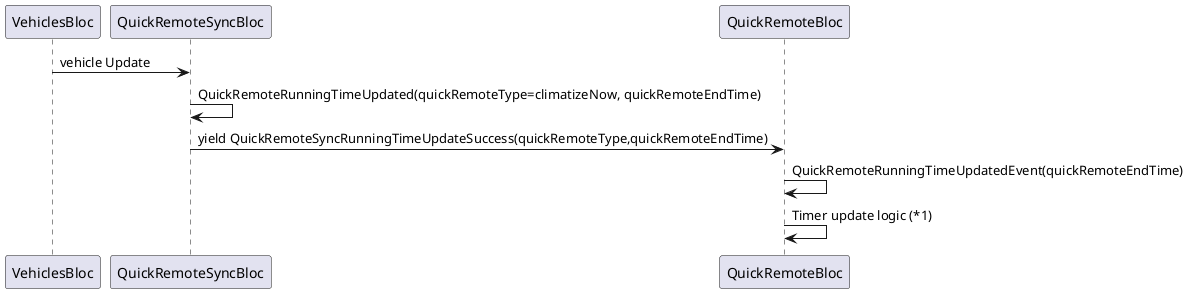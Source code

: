 @startuml "update_quick_remote"


VehiclesBloc -> QuickRemoteSyncBloc: vehicle Update
QuickRemoteSyncBloc -> QuickRemoteSyncBloc: QuickRemoteRunningTimeUpdated(quickRemoteType=climatizeNow, quickRemoteEndTime)
QuickRemoteSyncBloc -> QuickRemoteBloc: yield QuickRemoteSyncRunningTimeUpdateSuccess(quickRemoteType,quickRemoteEndTime)
QuickRemoteBloc -> QuickRemoteBloc: QuickRemoteRunningTimeUpdatedEvent(quickRemoteEndTime)

QuickRemoteBloc -> QuickRemoteBloc: Timer update logic (*1)
@enduml